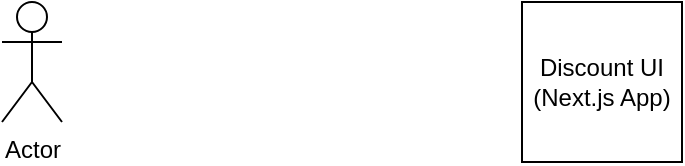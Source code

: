 <mxfile version="24.0.4" type="github">
  <diagram name="Page-1" id="sD5DYnBOD3UTOwqR2s8F">
    <mxGraphModel dx="954" dy="615" grid="1" gridSize="10" guides="1" tooltips="1" connect="1" arrows="1" fold="1" page="1" pageScale="1" pageWidth="850" pageHeight="1100" math="0" shadow="0">
      <root>
        <mxCell id="0" />
        <mxCell id="1" parent="0" />
        <mxCell id="hRgvW1VdnbkD_4P9PYJD-1" value="Discount UI&lt;div&gt;(Next.js App)&lt;/div&gt;" style="whiteSpace=wrap;html=1;aspect=fixed;" vertex="1" parent="1">
          <mxGeometry x="380" y="280" width="80" height="80" as="geometry" />
        </mxCell>
        <mxCell id="hRgvW1VdnbkD_4P9PYJD-2" value="Actor" style="shape=umlActor;verticalLabelPosition=bottom;verticalAlign=top;html=1;outlineConnect=0;" vertex="1" parent="1">
          <mxGeometry x="120" y="280" width="30" height="60" as="geometry" />
        </mxCell>
      </root>
    </mxGraphModel>
  </diagram>
</mxfile>
